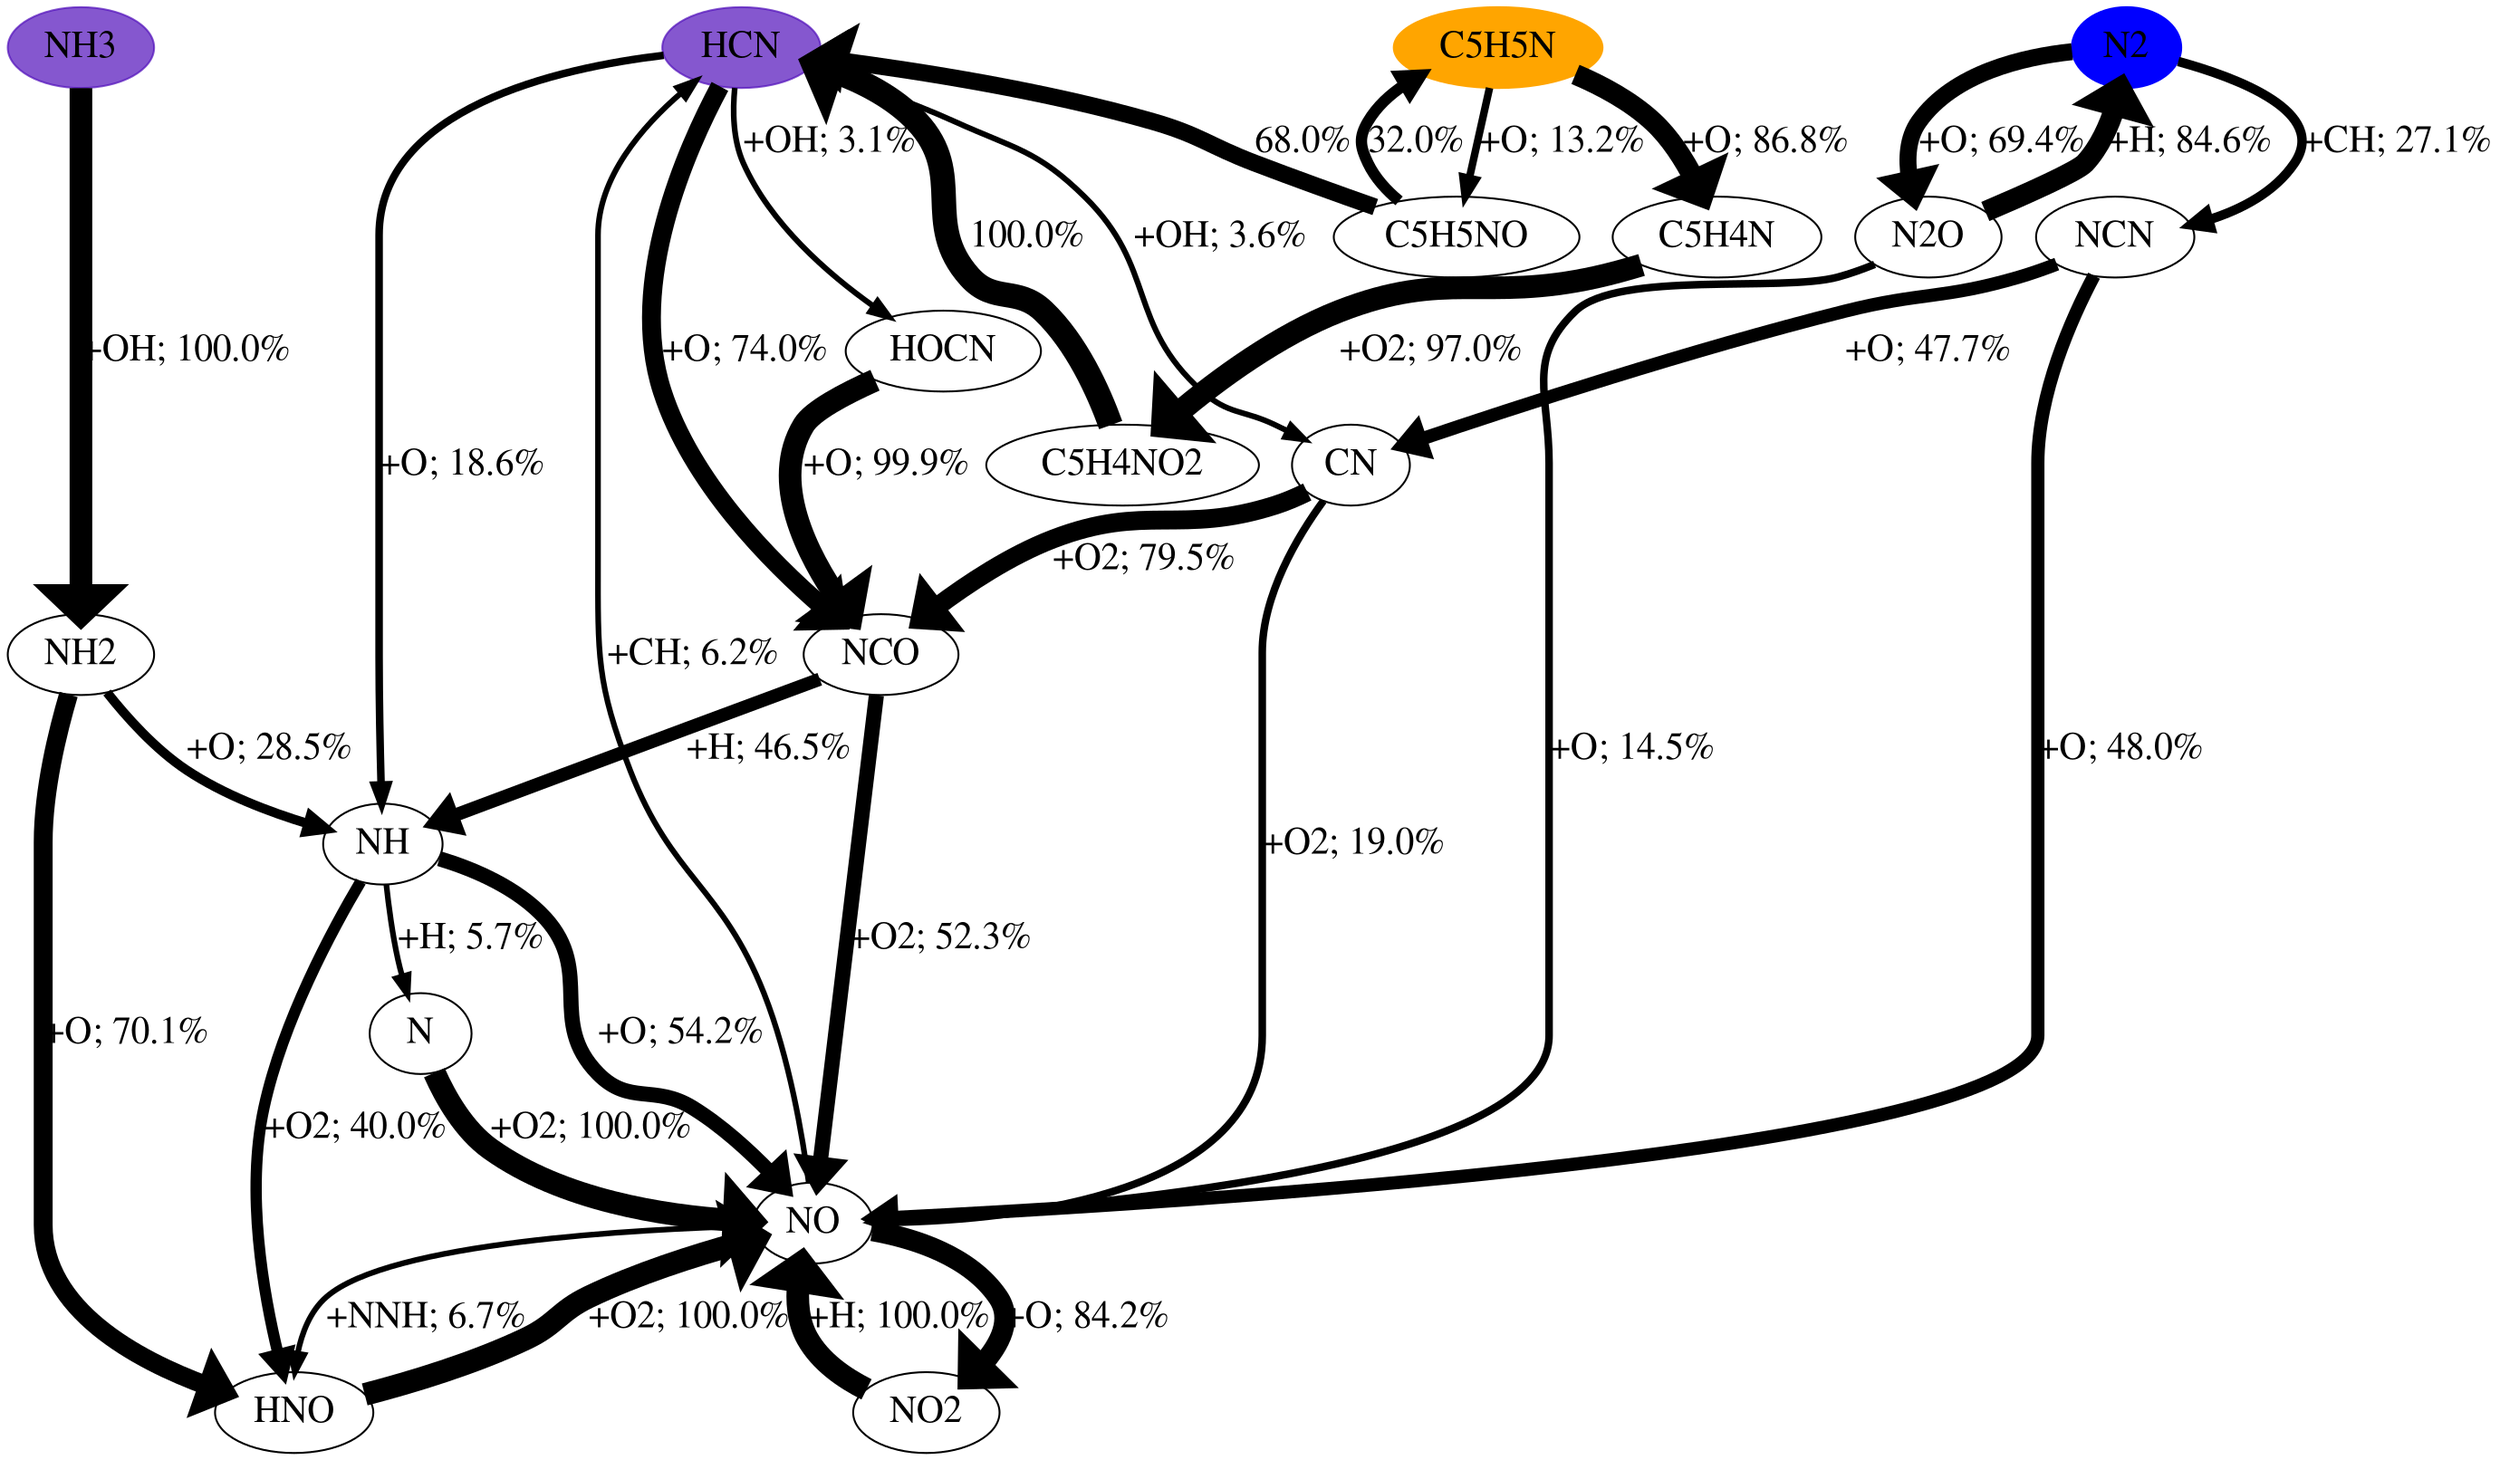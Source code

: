 digraph {
    graph [b="0,0,1558,558", rankdir=TB, center=true];
	NO -> HNO [label="+NNH; 6.7%" fontcolor=black fontname=Times fontsize=20 penwidth=3]
	NO -> NO2 [label="+O; 84.2%" fontcolor=black fontname=Times fontsize=20 penwidth=11]
	NO -> HCN [label="+CH; 6.2%" fontcolor=black fontname=Times fontsize=20 penwidth=3]
	NO2 -> NO [label="+H; 100.0%" fontcolor=black fontname=Times fontsize=20 penwidth=12]
	HCN -> NH [label="+O; 18.6%" fontcolor=black fontname=Times fontsize=20 penwidth=4]
	HCN -> CN [label="+OH; 3.6%" fontcolor=black fontname=Times fontsize=20 penwidth=3]
	HCN -> NCO [label="+O; 74.0%" fontcolor=black fontname=Times fontsize=20 penwidth=10]
	HCN -> HOCN [label="+OH; 3.1%" fontcolor=black fontname=Times fontsize=20 penwidth=3]
	N2 -> N2O [label="+O; 69.4%" fontcolor=black fontname=Times fontsize=20 penwidth=9]
	N2 -> NCN [label="+CH; 27.1%" fontcolor=black fontname=Times fontsize=20 penwidth=5]
	HNO -> NO [label="+O2; 100.0%" fontcolor=black fontname=Times fontsize=20 penwidth=12]
	NH3 -> NH2 [label="+OH; 100.0%" fontcolor=black fontname=Times fontsize=20 penwidth=12]
	C5H5N -> C5H4N [label="+O; 86.8%" fontcolor=black fontname=Times fontsize=20 penwidth=11]
	C5H5N -> C5H5NO [label="+O; 13.2%" fontcolor=black fontname=Times fontsize=20 penwidth=4]
	NH -> HNO [label="+O2; 40.0%" fontcolor=black fontname=Times fontsize=20 penwidth=6]
	NH -> N [label="+H; 5.7%" fontcolor=black fontname=Times fontsize=20 penwidth=3]
	NH -> NO [label="+O; 54.2%" fontcolor=black fontname=Times fontsize=20 penwidth=8]
	CN -> NO [label="+O2; 19.0%" fontcolor=black fontname=Times fontsize=20 penwidth=4]
	CN -> NCO [label="+O2; 79.5%" fontcolor=black fontname=Times fontsize=20 penwidth=10]
	NCO -> NH [label="+H; 46.5%" fontcolor=black fontname=Times fontsize=20 penwidth=7]
	NCO -> NO [label="+O2; 52.3%" fontcolor=black fontname=Times fontsize=20 penwidth=8]
	HOCN -> NCO [label="+O; 99.9%" fontcolor=black fontname=Times fontsize=20 penwidth=12]
	N2O -> N2 [label="+H; 84.6%" fontcolor=black fontname=Times fontsize=20 penwidth=11]
	N2O -> NO [label="+O; 14.5%" fontcolor=black fontname=Times fontsize=20 penwidth=4]
	NCN -> NO [label="+O; 48.0%" fontcolor=black fontname=Times fontsize=20 penwidth=7]
	NCN -> CN [label="+O; 47.7%" fontcolor=black fontname=Times fontsize=20 penwidth=7]
	NH2 -> NH [label="+O; 28.5%" fontcolor=black fontname=Times fontsize=20 penwidth=5]
	NH2 -> HNO [label="+O; 70.1%" fontcolor=black fontname=Times fontsize=20 penwidth=10]
	C5H4N -> C5H4NO2 [label="+O2; 97.0%" fontcolor=black fontname=Times fontsize=20 penwidth=12]
	C5H5NO -> HCN [label="68.0%" fontcolor=black fontname=Times fontsize=20 penwidth=9]
	C5H5NO -> C5H5N [label="32.0%" fontcolor=black fontname=Times fontsize=20 penwidth=6]
	N -> NO [label="+O2; 100.0%" fontcolor=black fontname=Times fontsize=20 penwidth=12]
	C5H4NO2 -> HCN [label="100.0%" fontcolor=black fontname=Times fontsize=20 penwidth=13]
	NO [fontname=Times fontsize=20]
	NO2 [fontname=Times fontsize=20]
	HCN [fontname=Times fontsize=20]
	N2 [fontname=Times fontsize=20]
	HNO [fontname=Times fontsize=20]
	NH3 [fontname=Times fontsize=20]
	C5H5N [fontname=Times fontsize=20]
	NH [fontname=Times fontsize=20]
	CN [fontname=Times fontsize=20]
	NCO [fontname=Times fontsize=20]
	HOCN [fontname=Times fontsize=20]
	N2O [fontname=Times fontsize=20]
	NCN [fontname=Times fontsize=20]
	NH2 [fontname=Times fontsize=20]
	C5H4N [fontname=Times fontsize=20]
	C5H5NO [fontname=Times fontsize=20]
	N [fontname=Times fontsize=20]
	C5H4NO2 [fontname=Times fontsize=20]
	HCN [color="#500dbab1" fillcolor="#500dbab1" style=filled]
	NH3 [color="#500dbab1" fillcolor="#500dbab1" style=filled]
	C5H5N [color=orange fillcolor=orange style=filled]
	N2 [color=blue fillcolor=blue style=filled]

    {rank="source"; C5H5N,NH3,HCN,N2}
}